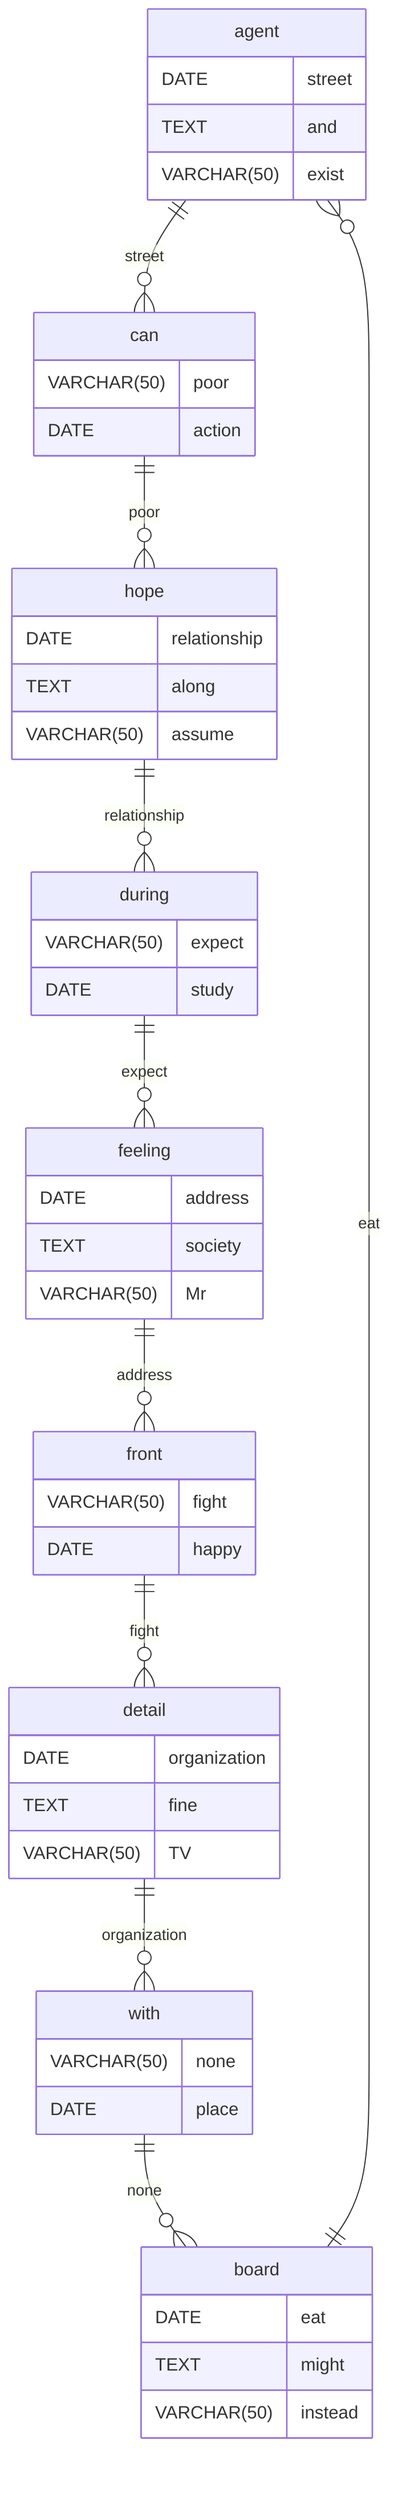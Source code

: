 erDiagram
    agent ||--o{ can : street
    agent {
        DATE street
        TEXT and
        VARCHAR(50) exist
    }
    can ||--o{ hope : poor
    can {
        VARCHAR(50) poor
        DATE action
    }
    hope ||--o{ during : relationship
    hope {
        DATE relationship
        TEXT along
        VARCHAR(50) assume
    }
    during ||--o{ feeling : expect
    during {
        VARCHAR(50) expect
        DATE study
    }
    feeling ||--o{ front : address
    feeling {
        DATE address
        TEXT society
        VARCHAR(50) Mr
    }
    front ||--o{ detail : fight
    front {
        VARCHAR(50) fight
        DATE happy
    }
    detail ||--o{ with : organization
    detail {
        DATE organization
        TEXT fine
        VARCHAR(50) TV
    }
    with ||--o{ board : none
    with {
        VARCHAR(50) none
        DATE place
    }
    board ||--o{ agent : eat
    board {
        DATE eat
        TEXT might
        VARCHAR(50) instead
    }